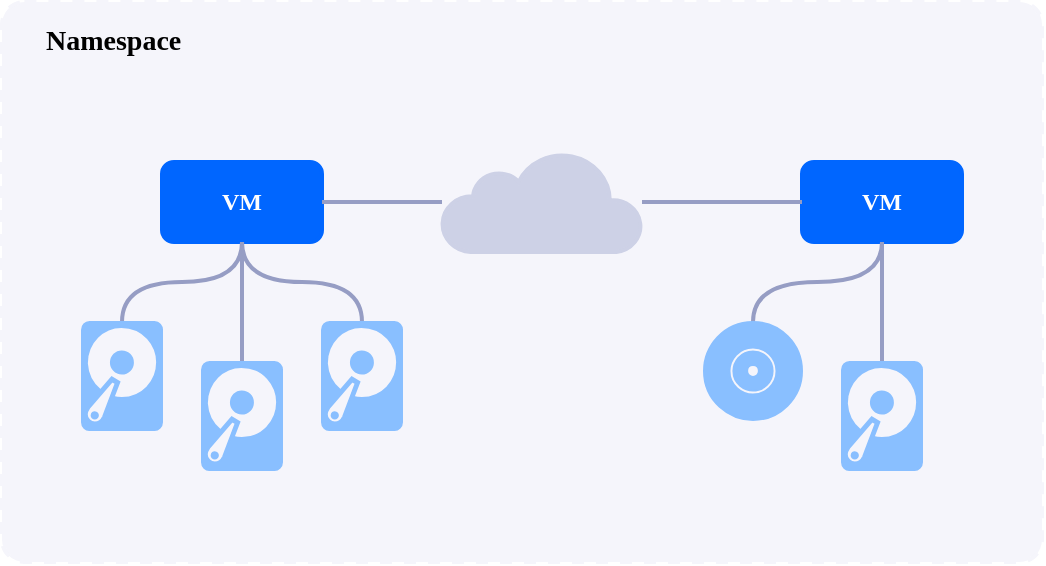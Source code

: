 <mxfile>
    <diagram id="fnCJLFpcN7sqBl63v5Wc" name="VMS">
        <mxGraphModel dx="741" dy="528" grid="1" gridSize="10" guides="1" tooltips="1" connect="1" arrows="1" fold="1" page="1" pageScale="1" pageWidth="690" pageHeight="980" math="0" shadow="0">
            <root>
                <mxCell id="0"/>
                <mxCell id="1" parent="0"/>
                <mxCell id="2" value="" style="rounded=1;whiteSpace=wrap;html=1;fillColor=#f5f5fb;strokeColor=#f5f5fb;arcSize=4;strokeWidth=2;fontFamily=JetBrains Mono;fontSource=https%3A%2F%2Ffonts.googleapis.com%2Fcss%3Ffamily%3DJetBrains%2BMono;dashed=1;fontStyle=1" parent="1" vertex="1">
                    <mxGeometry x="40" y="120" width="520" height="280" as="geometry"/>
                </mxCell>
                <mxCell id="5" value="Namespace" style="text;html=1;strokeColor=none;fillColor=none;align=left;verticalAlign=middle;whiteSpace=wrap;rounded=0;fontColor=default;strokeWidth=2;fontFamily=JetBrains Mono;fontSource=https%3A%2F%2Ffonts.googleapis.com%2Fcss%3Ffamily%3DJetBrains%2BMono;fontSize=14;fontStyle=1;" parent="1" vertex="1">
                    <mxGeometry x="60" y="130" width="60" height="20" as="geometry"/>
                </mxCell>
                <mxCell id="27" value="VM" style="rounded=1;whiteSpace=wrap;html=1;fillColor=#0066ff;fontColor=#FFFFFF;strokeColor=#0066ff;strokeWidth=2;fontFamily=JetBrains Mono;fontSource=https%3A%2F%2Ffonts.googleapis.com%2Fcss%3Ffamily%3DJetBrains%2BMono;fontStyle=1" parent="1" vertex="1">
                    <mxGeometry x="120" y="200" width="80" height="40" as="geometry"/>
                </mxCell>
                <mxCell id="31" style="edgeStyle=orthogonalEdgeStyle;html=1;fontSize=14;curved=1;endArrow=none;endFill=0;strokeWidth=2;strokeColor=#969dc4;fontStyle=1;fillColor=#969dc4;" parent="1" source="28" target="27" edge="1">
                    <mxGeometry relative="1" as="geometry"/>
                </mxCell>
                <mxCell id="28" value="" style="sketch=0;pointerEvents=1;shadow=0;dashed=0;html=1;strokeColor=#89bfff;fillColor=#89bfff;labelPosition=center;verticalLabelPosition=bottom;verticalAlign=top;outlineConnect=0;align=center;shape=mxgraph.office.devices.hard_disk;fontSize=14;fontStyle=1" parent="1" vertex="1">
                    <mxGeometry x="80" y="280" width="40" height="54" as="geometry"/>
                </mxCell>
                <mxCell id="32" style="edgeStyle=orthogonalEdgeStyle;curved=1;html=1;strokeWidth=2;fontSize=14;endArrow=none;endFill=0;strokeColor=#969dc4;fontStyle=1;fillColor=#969dc4;" parent="1" source="29" target="27" edge="1">
                    <mxGeometry relative="1" as="geometry"/>
                </mxCell>
                <mxCell id="29" value="" style="sketch=0;pointerEvents=1;shadow=0;dashed=0;html=1;strokeColor=#89bfff;fillColor=#89bfff;labelPosition=center;verticalLabelPosition=bottom;verticalAlign=top;outlineConnect=0;align=center;shape=mxgraph.office.devices.hard_disk;fontSize=14;fontStyle=1" parent="1" vertex="1">
                    <mxGeometry x="140" y="300" width="40" height="54" as="geometry"/>
                </mxCell>
                <mxCell id="33" style="edgeStyle=orthogonalEdgeStyle;curved=1;html=1;strokeWidth=2;fontSize=14;endArrow=none;endFill=0;strokeColor=#969dc4;fontStyle=1;fillColor=#969dc4;" parent="1" source="30" target="27" edge="1">
                    <mxGeometry relative="1" as="geometry"/>
                </mxCell>
                <mxCell id="30" value="" style="sketch=0;pointerEvents=1;shadow=0;dashed=0;html=1;strokeColor=#89bfff;fillColor=#89bfff;labelPosition=center;verticalLabelPosition=bottom;verticalAlign=top;outlineConnect=0;align=center;shape=mxgraph.office.devices.hard_disk;fontSize=14;fontStyle=1" parent="1" vertex="1">
                    <mxGeometry x="200" y="280" width="40" height="54" as="geometry"/>
                </mxCell>
                <mxCell id="34" value="VM" style="rounded=1;whiteSpace=wrap;html=1;fillColor=#0066ff;fontColor=#FFFFFF;strokeColor=#0066ff;strokeWidth=2;fontFamily=JetBrains Mono;fontSource=https%3A%2F%2Ffonts.googleapis.com%2Fcss%3Ffamily%3DJetBrains%2BMono;fontStyle=1" parent="1" vertex="1">
                    <mxGeometry x="440" y="200" width="80" height="40" as="geometry"/>
                </mxCell>
                <mxCell id="38" style="edgeStyle=orthogonalEdgeStyle;curved=1;html=1;entryX=0.5;entryY=1;entryDx=0;entryDy=0;strokeWidth=2;fontSize=14;endArrow=none;endFill=0;strokeColor=#969dc4;fontStyle=1;fillColor=#969dc4;" parent="1" source="36" target="34" edge="1">
                    <mxGeometry relative="1" as="geometry"/>
                </mxCell>
                <mxCell id="36" value="" style="sketch=0;pointerEvents=1;shadow=0;dashed=0;html=1;strokeColor=#89bfff;fillColor=#89bfff;labelPosition=center;verticalLabelPosition=bottom;verticalAlign=top;outlineConnect=0;align=center;shape=mxgraph.office.devices.hard_disk;fontSize=14;fontStyle=1" parent="1" vertex="1">
                    <mxGeometry x="460" y="300" width="40" height="54" as="geometry"/>
                </mxCell>
                <mxCell id="41" style="edgeStyle=orthogonalEdgeStyle;curved=1;html=1;strokeWidth=2;fontSize=14;endArrow=none;endFill=0;strokeColor=#969dc4;fontStyle=1;fillColor=#969dc4;" parent="1" source="40" target="34" edge="1">
                    <mxGeometry relative="1" as="geometry"/>
                </mxCell>
                <mxCell id="40" value="" style="sketch=0;pointerEvents=1;shadow=0;dashed=0;html=1;strokeColor=#89bfff;fillColor=#89bfff;labelPosition=center;verticalLabelPosition=bottom;verticalAlign=top;outlineConnect=0;align=center;shape=mxgraph.office.devices.cd_dvd;fontSize=14;fontStyle=1" parent="1" vertex="1">
                    <mxGeometry x="391" y="280" width="49" height="49" as="geometry"/>
                </mxCell>
                <mxCell id="43" style="edgeStyle=orthogonalEdgeStyle;curved=1;html=1;strokeWidth=2;fontSize=14;endArrow=none;endFill=0;strokeColor=#969dc4;fontStyle=1;fillColor=#969dc4;" parent="1" source="42" target="27" edge="1">
                    <mxGeometry relative="1" as="geometry"/>
                </mxCell>
                <mxCell id="44" style="edgeStyle=orthogonalEdgeStyle;curved=1;html=1;strokeWidth=2;fontSize=14;endArrow=none;endFill=0;strokeColor=#969dc4;fontStyle=1;fillColor=#969dc4;" parent="1" source="42" target="34" edge="1">
                    <mxGeometry relative="1" as="geometry"/>
                </mxCell>
                <mxCell id="42" value="" style="html=1;verticalLabelPosition=bottom;align=center;labelBackgroundColor=#ffffff;verticalAlign=top;strokeWidth=2;strokeColor=#cdd1e6;shadow=0;dashed=0;shape=mxgraph.ios7.icons.cloud;fontSize=14;fillColor=#cdd1e6;fontStyle=1" parent="1" vertex="1">
                    <mxGeometry x="260" y="195" width="100" height="50" as="geometry"/>
                </mxCell>
            </root>
        </mxGraphModel>
    </diagram>
</mxfile>
